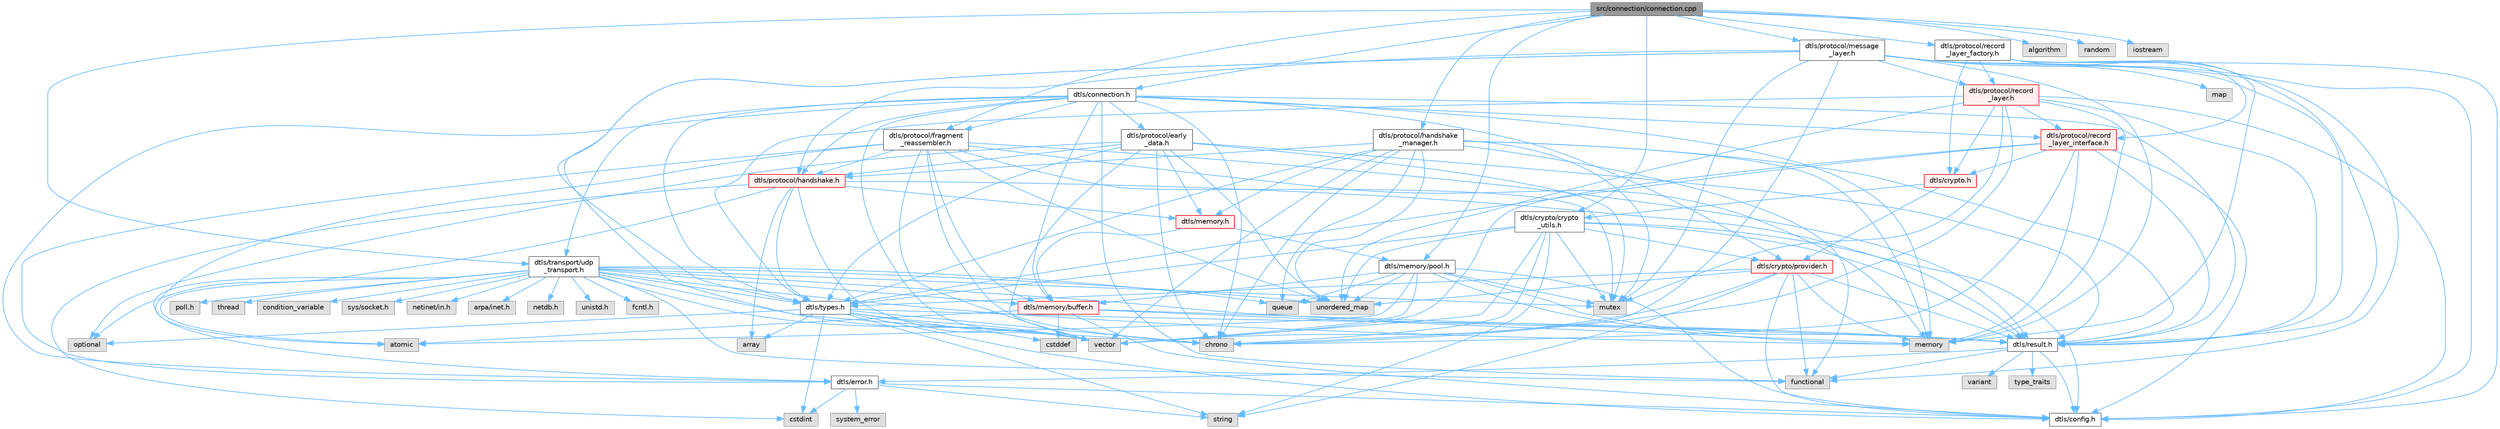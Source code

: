 digraph "src/connection/connection.cpp"
{
 // LATEX_PDF_SIZE
  bgcolor="transparent";
  edge [fontname=Helvetica,fontsize=10,labelfontname=Helvetica,labelfontsize=10];
  node [fontname=Helvetica,fontsize=10,shape=box,height=0.2,width=0.4];
  Node1 [id="Node000001",label="src/connection/connection.cpp",height=0.2,width=0.4,color="gray40", fillcolor="grey60", style="filled", fontcolor="black",tooltip=" "];
  Node1 -> Node2 [id="edge1_Node000001_Node000002",color="steelblue1",style="solid",tooltip=" "];
  Node2 [id="Node000002",label="dtls/connection.h",height=0.2,width=0.4,color="grey40", fillcolor="white", style="filled",URL="$connection_8h.html",tooltip="DTLS v1.3 Connection Management API."];
  Node2 -> Node3 [id="edge2_Node000002_Node000003",color="steelblue1",style="solid",tooltip=" "];
  Node3 [id="Node000003",label="dtls/error.h",height=0.2,width=0.4,color="grey40", fillcolor="white", style="filled",URL="$error_8h.html",tooltip=" "];
  Node3 -> Node4 [id="edge3_Node000003_Node000004",color="steelblue1",style="solid",tooltip=" "];
  Node4 [id="Node000004",label="dtls/config.h",height=0.2,width=0.4,color="grey40", fillcolor="white", style="filled",URL="$config_8h.html",tooltip=" "];
  Node3 -> Node5 [id="edge4_Node000003_Node000005",color="steelblue1",style="solid",tooltip=" "];
  Node5 [id="Node000005",label="system_error",height=0.2,width=0.4,color="grey60", fillcolor="#E0E0E0", style="filled",tooltip=" "];
  Node3 -> Node6 [id="edge5_Node000003_Node000006",color="steelblue1",style="solid",tooltip=" "];
  Node6 [id="Node000006",label="string",height=0.2,width=0.4,color="grey60", fillcolor="#E0E0E0", style="filled",tooltip=" "];
  Node3 -> Node7 [id="edge6_Node000003_Node000007",color="steelblue1",style="solid",tooltip=" "];
  Node7 [id="Node000007",label="cstdint",height=0.2,width=0.4,color="grey60", fillcolor="#E0E0E0", style="filled",tooltip=" "];
  Node2 -> Node8 [id="edge7_Node000002_Node000008",color="steelblue1",style="solid",tooltip=" "];
  Node8 [id="Node000008",label="dtls/result.h",height=0.2,width=0.4,color="grey40", fillcolor="white", style="filled",URL="$result_8h.html",tooltip=" "];
  Node8 -> Node4 [id="edge8_Node000008_Node000004",color="steelblue1",style="solid",tooltip=" "];
  Node8 -> Node3 [id="edge9_Node000008_Node000003",color="steelblue1",style="solid",tooltip=" "];
  Node8 -> Node9 [id="edge10_Node000008_Node000009",color="steelblue1",style="solid",tooltip=" "];
  Node9 [id="Node000009",label="variant",height=0.2,width=0.4,color="grey60", fillcolor="#E0E0E0", style="filled",tooltip=" "];
  Node8 -> Node10 [id="edge11_Node000008_Node000010",color="steelblue1",style="solid",tooltip=" "];
  Node10 [id="Node000010",label="functional",height=0.2,width=0.4,color="grey60", fillcolor="#E0E0E0", style="filled",tooltip=" "];
  Node8 -> Node11 [id="edge12_Node000008_Node000011",color="steelblue1",style="solid",tooltip=" "];
  Node11 [id="Node000011",label="type_traits",height=0.2,width=0.4,color="grey60", fillcolor="#E0E0E0", style="filled",tooltip=" "];
  Node2 -> Node12 [id="edge13_Node000002_Node000012",color="steelblue1",style="solid",tooltip=" "];
  Node12 [id="Node000012",label="dtls/types.h",height=0.2,width=0.4,color="grey40", fillcolor="white", style="filled",URL="$types_8h.html",tooltip="Core DTLS v1.3 Protocol Types and Constants."];
  Node12 -> Node4 [id="edge14_Node000012_Node000004",color="steelblue1",style="solid",tooltip=" "];
  Node12 -> Node8 [id="edge15_Node000012_Node000008",color="steelblue1",style="solid",tooltip=" "];
  Node12 -> Node7 [id="edge16_Node000012_Node000007",color="steelblue1",style="solid",tooltip=" "];
  Node12 -> Node13 [id="edge17_Node000012_Node000013",color="steelblue1",style="solid",tooltip=" "];
  Node13 [id="Node000013",label="cstddef",height=0.2,width=0.4,color="grey60", fillcolor="#E0E0E0", style="filled",tooltip=" "];
  Node12 -> Node14 [id="edge18_Node000012_Node000014",color="steelblue1",style="solid",tooltip=" "];
  Node14 [id="Node000014",label="array",height=0.2,width=0.4,color="grey60", fillcolor="#E0E0E0", style="filled",tooltip=" "];
  Node12 -> Node15 [id="edge19_Node000012_Node000015",color="steelblue1",style="solid",tooltip=" "];
  Node15 [id="Node000015",label="vector",height=0.2,width=0.4,color="grey60", fillcolor="#E0E0E0", style="filled",tooltip=" "];
  Node12 -> Node6 [id="edge20_Node000012_Node000006",color="steelblue1",style="solid",tooltip=" "];
  Node12 -> Node16 [id="edge21_Node000012_Node000016",color="steelblue1",style="solid",tooltip=" "];
  Node16 [id="Node000016",label="chrono",height=0.2,width=0.4,color="grey60", fillcolor="#E0E0E0", style="filled",tooltip=" "];
  Node12 -> Node17 [id="edge22_Node000012_Node000017",color="steelblue1",style="solid",tooltip=" "];
  Node17 [id="Node000017",label="optional",height=0.2,width=0.4,color="grey60", fillcolor="#E0E0E0", style="filled",tooltip=" "];
  Node2 -> Node18 [id="edge23_Node000002_Node000018",color="steelblue1",style="solid",tooltip=" "];
  Node18 [id="Node000018",label="dtls/crypto/provider.h",height=0.2,width=0.4,color="red", fillcolor="#FFF0F0", style="filled",URL="$provider_8h.html",tooltip="DTLS v1.3 Cryptographic Provider Interface."];
  Node18 -> Node4 [id="edge24_Node000018_Node000004",color="steelblue1",style="solid",tooltip=" "];
  Node18 -> Node12 [id="edge25_Node000018_Node000012",color="steelblue1",style="solid",tooltip=" "];
  Node18 -> Node8 [id="edge26_Node000018_Node000008",color="steelblue1",style="solid",tooltip=" "];
  Node18 -> Node19 [id="edge27_Node000018_Node000019",color="steelblue1",style="solid",tooltip=" "];
  Node19 [id="Node000019",label="memory",height=0.2,width=0.4,color="grey60", fillcolor="#E0E0E0", style="filled",tooltip=" "];
  Node18 -> Node15 [id="edge28_Node000018_Node000015",color="steelblue1",style="solid",tooltip=" "];
  Node18 -> Node6 [id="edge29_Node000018_Node000006",color="steelblue1",style="solid",tooltip=" "];
  Node18 -> Node10 [id="edge30_Node000018_Node000010",color="steelblue1",style="solid",tooltip=" "];
  Node18 -> Node21 [id="edge31_Node000018_Node000021",color="steelblue1",style="solid",tooltip=" "];
  Node21 [id="Node000021",label="unordered_map",height=0.2,width=0.4,color="grey60", fillcolor="#E0E0E0", style="filled",tooltip=" "];
  Node2 -> Node22 [id="edge32_Node000002_Node000022",color="steelblue1",style="solid",tooltip=" "];
  Node22 [id="Node000022",label="dtls/protocol/record\l_layer_interface.h",height=0.2,width=0.4,color="red", fillcolor="#FFF0F0", style="filled",URL="$record__layer__interface_8h.html",tooltip=" "];
  Node22 -> Node4 [id="edge33_Node000022_Node000004",color="steelblue1",style="solid",tooltip=" "];
  Node22 -> Node12 [id="edge34_Node000022_Node000012",color="steelblue1",style="solid",tooltip=" "];
  Node22 -> Node8 [id="edge35_Node000022_Node000008",color="steelblue1",style="solid",tooltip=" "];
  Node22 -> Node34 [id="edge36_Node000022_Node000034",color="steelblue1",style="solid",tooltip=" "];
  Node34 [id="Node000034",label="dtls/crypto.h",height=0.2,width=0.4,color="red", fillcolor="#FFF0F0", style="filled",URL="$crypto_8h.html",tooltip=" "];
  Node34 -> Node18 [id="edge37_Node000034_Node000018",color="steelblue1",style="solid",tooltip=" "];
  Node34 -> Node37 [id="edge38_Node000034_Node000037",color="steelblue1",style="solid",tooltip=" "];
  Node37 [id="Node000037",label="dtls/crypto/crypto\l_utils.h",height=0.2,width=0.4,color="grey40", fillcolor="white", style="filled",URL="$crypto__utils_8h.html",tooltip=" "];
  Node37 -> Node4 [id="edge39_Node000037_Node000004",color="steelblue1",style="solid",tooltip=" "];
  Node37 -> Node12 [id="edge40_Node000037_Node000012",color="steelblue1",style="solid",tooltip=" "];
  Node37 -> Node8 [id="edge41_Node000037_Node000008",color="steelblue1",style="solid",tooltip=" "];
  Node37 -> Node18 [id="edge42_Node000037_Node000018",color="steelblue1",style="solid",tooltip=" "];
  Node37 -> Node15 [id="edge43_Node000037_Node000015",color="steelblue1",style="solid",tooltip=" "];
  Node37 -> Node6 [id="edge44_Node000037_Node000006",color="steelblue1",style="solid",tooltip=" "];
  Node37 -> Node16 [id="edge45_Node000037_Node000016",color="steelblue1",style="solid",tooltip=" "];
  Node37 -> Node30 [id="edge46_Node000037_Node000030",color="steelblue1",style="solid",tooltip=" "];
  Node30 [id="Node000030",label="mutex",height=0.2,width=0.4,color="grey60", fillcolor="#E0E0E0", style="filled",tooltip=" "];
  Node37 -> Node21 [id="edge47_Node000037_Node000021",color="steelblue1",style="solid",tooltip=" "];
  Node22 -> Node19 [id="edge48_Node000022_Node000019",color="steelblue1",style="solid",tooltip=" "];
  Node22 -> Node15 [id="edge49_Node000022_Node000015",color="steelblue1",style="solid",tooltip=" "];
  Node22 -> Node16 [id="edge50_Node000022_Node000016",color="steelblue1",style="solid",tooltip=" "];
  Node2 -> Node41 [id="edge51_Node000002_Node000041",color="steelblue1",style="solid",tooltip=" "];
  Node41 [id="Node000041",label="dtls/protocol/handshake.h",height=0.2,width=0.4,color="red", fillcolor="#FFF0F0", style="filled",URL="$handshake_8h.html",tooltip=" "];
  Node41 -> Node12 [id="edge52_Node000041_Node000012",color="steelblue1",style="solid",tooltip=" "];
  Node41 -> Node8 [id="edge53_Node000041_Node000008",color="steelblue1",style="solid",tooltip=" "];
  Node41 -> Node24 [id="edge54_Node000041_Node000024",color="steelblue1",style="solid",tooltip=" "];
  Node24 [id="Node000024",label="dtls/memory.h",height=0.2,width=0.4,color="red", fillcolor="#FFF0F0", style="filled",URL="$memory_8h.html",tooltip=" "];
  Node24 -> Node25 [id="edge55_Node000024_Node000025",color="steelblue1",style="solid",tooltip=" "];
  Node25 [id="Node000025",label="dtls/memory/buffer.h",height=0.2,width=0.4,color="red", fillcolor="#FFF0F0", style="filled",URL="$buffer_8h.html",tooltip=" "];
  Node25 -> Node4 [id="edge56_Node000025_Node000004",color="steelblue1",style="solid",tooltip=" "];
  Node25 -> Node8 [id="edge57_Node000025_Node000008",color="steelblue1",style="solid",tooltip=" "];
  Node25 -> Node19 [id="edge58_Node000025_Node000019",color="steelblue1",style="solid",tooltip=" "];
  Node25 -> Node13 [id="edge59_Node000025_Node000013",color="steelblue1",style="solid",tooltip=" "];
  Node25 -> Node27 [id="edge60_Node000025_Node000027",color="steelblue1",style="solid",tooltip=" "];
  Node27 [id="Node000027",label="atomic",height=0.2,width=0.4,color="grey60", fillcolor="#E0E0E0", style="filled",tooltip=" "];
  Node24 -> Node28 [id="edge61_Node000024_Node000028",color="steelblue1",style="solid",tooltip=" "];
  Node28 [id="Node000028",label="dtls/memory/pool.h",height=0.2,width=0.4,color="grey40", fillcolor="white", style="filled",URL="$pool_8h.html",tooltip=" "];
  Node28 -> Node4 [id="edge62_Node000028_Node000004",color="steelblue1",style="solid",tooltip=" "];
  Node28 -> Node8 [id="edge63_Node000028_Node000008",color="steelblue1",style="solid",tooltip=" "];
  Node28 -> Node25 [id="edge64_Node000028_Node000025",color="steelblue1",style="solid",tooltip=" "];
  Node28 -> Node19 [id="edge65_Node000028_Node000019",color="steelblue1",style="solid",tooltip=" "];
  Node28 -> Node29 [id="edge66_Node000028_Node000029",color="steelblue1",style="solid",tooltip=" "];
  Node29 [id="Node000029",label="queue",height=0.2,width=0.4,color="grey60", fillcolor="#E0E0E0", style="filled",tooltip=" "];
  Node28 -> Node30 [id="edge67_Node000028_Node000030",color="steelblue1",style="solid",tooltip=" "];
  Node28 -> Node27 [id="edge68_Node000028_Node000027",color="steelblue1",style="solid",tooltip=" "];
  Node28 -> Node15 [id="edge69_Node000028_Node000015",color="steelblue1",style="solid",tooltip=" "];
  Node28 -> Node21 [id="edge70_Node000028_Node000021",color="steelblue1",style="solid",tooltip=" "];
  Node41 -> Node7 [id="edge71_Node000041_Node000007",color="steelblue1",style="solid",tooltip=" "];
  Node41 -> Node15 [id="edge72_Node000041_Node000015",color="steelblue1",style="solid",tooltip=" "];
  Node41 -> Node14 [id="edge73_Node000041_Node000014",color="steelblue1",style="solid",tooltip=" "];
  Node41 -> Node17 [id="edge74_Node000041_Node000017",color="steelblue1",style="solid",tooltip=" "];
  Node2 -> Node42 [id="edge75_Node000002_Node000042",color="steelblue1",style="solid",tooltip=" "];
  Node42 [id="Node000042",label="dtls/protocol/early\l_data.h",height=0.2,width=0.4,color="grey40", fillcolor="white", style="filled",URL="$early__data_8h.html",tooltip=" "];
  Node42 -> Node12 [id="edge76_Node000042_Node000012",color="steelblue1",style="solid",tooltip=" "];
  Node42 -> Node8 [id="edge77_Node000042_Node000008",color="steelblue1",style="solid",tooltip=" "];
  Node42 -> Node24 [id="edge78_Node000042_Node000024",color="steelblue1",style="solid",tooltip=" "];
  Node42 -> Node41 [id="edge79_Node000042_Node000041",color="steelblue1",style="solid",tooltip=" "];
  Node42 -> Node16 [id="edge80_Node000042_Node000016",color="steelblue1",style="solid",tooltip=" "];
  Node42 -> Node15 [id="edge81_Node000042_Node000015",color="steelblue1",style="solid",tooltip=" "];
  Node42 -> Node21 [id="edge82_Node000042_Node000021",color="steelblue1",style="solid",tooltip=" "];
  Node42 -> Node30 [id="edge83_Node000042_Node000030",color="steelblue1",style="solid",tooltip=" "];
  Node42 -> Node17 [id="edge84_Node000042_Node000017",color="steelblue1",style="solid",tooltip=" "];
  Node2 -> Node43 [id="edge85_Node000002_Node000043",color="steelblue1",style="solid",tooltip=" "];
  Node43 [id="Node000043",label="dtls/protocol/fragment\l_reassembler.h",height=0.2,width=0.4,color="grey40", fillcolor="white", style="filled",URL="$fragment__reassembler_8h.html",tooltip=" "];
  Node43 -> Node3 [id="edge86_Node000043_Node000003",color="steelblue1",style="solid",tooltip=" "];
  Node43 -> Node8 [id="edge87_Node000043_Node000008",color="steelblue1",style="solid",tooltip=" "];
  Node43 -> Node25 [id="edge88_Node000043_Node000025",color="steelblue1",style="solid",tooltip=" "];
  Node43 -> Node41 [id="edge89_Node000043_Node000041",color="steelblue1",style="solid",tooltip=" "];
  Node43 -> Node19 [id="edge90_Node000043_Node000019",color="steelblue1",style="solid",tooltip=" "];
  Node43 -> Node21 [id="edge91_Node000043_Node000021",color="steelblue1",style="solid",tooltip=" "];
  Node43 -> Node16 [id="edge92_Node000043_Node000016",color="steelblue1",style="solid",tooltip=" "];
  Node43 -> Node30 [id="edge93_Node000043_Node000030",color="steelblue1",style="solid",tooltip=" "];
  Node43 -> Node27 [id="edge94_Node000043_Node000027",color="steelblue1",style="solid",tooltip=" "];
  Node43 -> Node15 [id="edge95_Node000043_Node000015",color="steelblue1",style="solid",tooltip=" "];
  Node2 -> Node25 [id="edge96_Node000002_Node000025",color="steelblue1",style="solid",tooltip=" "];
  Node2 -> Node44 [id="edge97_Node000002_Node000044",color="steelblue1",style="solid",tooltip=" "];
  Node44 [id="Node000044",label="dtls/transport/udp\l_transport.h",height=0.2,width=0.4,color="grey40", fillcolor="white", style="filled",URL="$udp__transport_8h.html",tooltip=" "];
  Node44 -> Node3 [id="edge98_Node000044_Node000003",color="steelblue1",style="solid",tooltip=" "];
  Node44 -> Node8 [id="edge99_Node000044_Node000008",color="steelblue1",style="solid",tooltip=" "];
  Node44 -> Node12 [id="edge100_Node000044_Node000012",color="steelblue1",style="solid",tooltip=" "];
  Node44 -> Node25 [id="edge101_Node000044_Node000025",color="steelblue1",style="solid",tooltip=" "];
  Node44 -> Node19 [id="edge102_Node000044_Node000019",color="steelblue1",style="solid",tooltip=" "];
  Node44 -> Node10 [id="edge103_Node000044_Node000010",color="steelblue1",style="solid",tooltip=" "];
  Node44 -> Node32 [id="edge104_Node000044_Node000032",color="steelblue1",style="solid",tooltip=" "];
  Node32 [id="Node000032",label="thread",height=0.2,width=0.4,color="grey60", fillcolor="#E0E0E0", style="filled",tooltip=" "];
  Node44 -> Node27 [id="edge105_Node000044_Node000027",color="steelblue1",style="solid",tooltip=" "];
  Node44 -> Node16 [id="edge106_Node000044_Node000016",color="steelblue1",style="solid",tooltip=" "];
  Node44 -> Node15 [id="edge107_Node000044_Node000015",color="steelblue1",style="solid",tooltip=" "];
  Node44 -> Node21 [id="edge108_Node000044_Node000021",color="steelblue1",style="solid",tooltip=" "];
  Node44 -> Node29 [id="edge109_Node000044_Node000029",color="steelblue1",style="solid",tooltip=" "];
  Node44 -> Node30 [id="edge110_Node000044_Node000030",color="steelblue1",style="solid",tooltip=" "];
  Node44 -> Node45 [id="edge111_Node000044_Node000045",color="steelblue1",style="solid",tooltip=" "];
  Node45 [id="Node000045",label="condition_variable",height=0.2,width=0.4,color="grey60", fillcolor="#E0E0E0", style="filled",tooltip=" "];
  Node44 -> Node46 [id="edge112_Node000044_Node000046",color="steelblue1",style="solid",tooltip=" "];
  Node46 [id="Node000046",label="sys/socket.h",height=0.2,width=0.4,color="grey60", fillcolor="#E0E0E0", style="filled",tooltip=" "];
  Node44 -> Node47 [id="edge113_Node000044_Node000047",color="steelblue1",style="solid",tooltip=" "];
  Node47 [id="Node000047",label="netinet/in.h",height=0.2,width=0.4,color="grey60", fillcolor="#E0E0E0", style="filled",tooltip=" "];
  Node44 -> Node48 [id="edge114_Node000044_Node000048",color="steelblue1",style="solid",tooltip=" "];
  Node48 [id="Node000048",label="arpa/inet.h",height=0.2,width=0.4,color="grey60", fillcolor="#E0E0E0", style="filled",tooltip=" "];
  Node44 -> Node49 [id="edge115_Node000044_Node000049",color="steelblue1",style="solid",tooltip=" "];
  Node49 [id="Node000049",label="netdb.h",height=0.2,width=0.4,color="grey60", fillcolor="#E0E0E0", style="filled",tooltip=" "];
  Node44 -> Node50 [id="edge116_Node000044_Node000050",color="steelblue1",style="solid",tooltip=" "];
  Node50 [id="Node000050",label="unistd.h",height=0.2,width=0.4,color="grey60", fillcolor="#E0E0E0", style="filled",tooltip=" "];
  Node44 -> Node51 [id="edge117_Node000044_Node000051",color="steelblue1",style="solid",tooltip=" "];
  Node51 [id="Node000051",label="fcntl.h",height=0.2,width=0.4,color="grey60", fillcolor="#E0E0E0", style="filled",tooltip=" "];
  Node44 -> Node52 [id="edge118_Node000044_Node000052",color="steelblue1",style="solid",tooltip=" "];
  Node52 [id="Node000052",label="poll.h",height=0.2,width=0.4,color="grey60", fillcolor="#E0E0E0", style="filled",tooltip=" "];
  Node2 -> Node19 [id="edge119_Node000002_Node000019",color="steelblue1",style="solid",tooltip=" "];
  Node2 -> Node10 [id="edge120_Node000002_Node000010",color="steelblue1",style="solid",tooltip=" "];
  Node2 -> Node16 [id="edge121_Node000002_Node000016",color="steelblue1",style="solid",tooltip=" "];
  Node2 -> Node15 [id="edge122_Node000002_Node000015",color="steelblue1",style="solid",tooltip=" "];
  Node1 -> Node53 [id="edge123_Node000001_Node000053",color="steelblue1",style="solid",tooltip=" "];
  Node53 [id="Node000053",label="dtls/protocol/message\l_layer.h",height=0.2,width=0.4,color="grey40", fillcolor="white", style="filled",URL="$message__layer_8h.html",tooltip=" "];
  Node53 -> Node4 [id="edge124_Node000053_Node000004",color="steelblue1",style="solid",tooltip=" "];
  Node53 -> Node12 [id="edge125_Node000053_Node000012",color="steelblue1",style="solid",tooltip=" "];
  Node53 -> Node8 [id="edge126_Node000053_Node000008",color="steelblue1",style="solid",tooltip=" "];
  Node53 -> Node41 [id="edge127_Node000053_Node000041",color="steelblue1",style="solid",tooltip=" "];
  Node53 -> Node54 [id="edge128_Node000053_Node000054",color="steelblue1",style="solid",tooltip=" "];
  Node54 [id="Node000054",label="dtls/protocol/record\l_layer.h",height=0.2,width=0.4,color="red", fillcolor="#FFF0F0", style="filled",URL="$record__layer_8h.html",tooltip=" "];
  Node54 -> Node4 [id="edge129_Node000054_Node000004",color="steelblue1",style="solid",tooltip=" "];
  Node54 -> Node12 [id="edge130_Node000054_Node000012",color="steelblue1",style="solid",tooltip=" "];
  Node54 -> Node8 [id="edge131_Node000054_Node000008",color="steelblue1",style="solid",tooltip=" "];
  Node54 -> Node22 [id="edge132_Node000054_Node000022",color="steelblue1",style="solid",tooltip=" "];
  Node54 -> Node34 [id="edge133_Node000054_Node000034",color="steelblue1",style="solid",tooltip=" "];
  Node54 -> Node19 [id="edge134_Node000054_Node000019",color="steelblue1",style="solid",tooltip=" "];
  Node54 -> Node30 [id="edge135_Node000054_Node000030",color="steelblue1",style="solid",tooltip=" "];
  Node54 -> Node21 [id="edge136_Node000054_Node000021",color="steelblue1",style="solid",tooltip=" "];
  Node54 -> Node16 [id="edge137_Node000054_Node000016",color="steelblue1",style="solid",tooltip=" "];
  Node53 -> Node19 [id="edge138_Node000053_Node000019",color="steelblue1",style="solid",tooltip=" "];
  Node53 -> Node15 [id="edge139_Node000053_Node000015",color="steelblue1",style="solid",tooltip=" "];
  Node53 -> Node56 [id="edge140_Node000053_Node000056",color="steelblue1",style="solid",tooltip=" "];
  Node56 [id="Node000056",label="map",height=0.2,width=0.4,color="grey60", fillcolor="#E0E0E0", style="filled",tooltip=" "];
  Node53 -> Node30 [id="edge141_Node000053_Node000030",color="steelblue1",style="solid",tooltip=" "];
  Node53 -> Node16 [id="edge142_Node000053_Node000016",color="steelblue1",style="solid",tooltip=" "];
  Node53 -> Node10 [id="edge143_Node000053_Node000010",color="steelblue1",style="solid",tooltip=" "];
  Node1 -> Node57 [id="edge144_Node000001_Node000057",color="steelblue1",style="solid",tooltip=" "];
  Node57 [id="Node000057",label="dtls/protocol/handshake\l_manager.h",height=0.2,width=0.4,color="grey40", fillcolor="white", style="filled",URL="$handshake__manager_8h.html",tooltip=" "];
  Node57 -> Node12 [id="edge145_Node000057_Node000012",color="steelblue1",style="solid",tooltip=" "];
  Node57 -> Node8 [id="edge146_Node000057_Node000008",color="steelblue1",style="solid",tooltip=" "];
  Node57 -> Node41 [id="edge147_Node000057_Node000041",color="steelblue1",style="solid",tooltip=" "];
  Node57 -> Node24 [id="edge148_Node000057_Node000024",color="steelblue1",style="solid",tooltip=" "];
  Node57 -> Node19 [id="edge149_Node000057_Node000019",color="steelblue1",style="solid",tooltip=" "];
  Node57 -> Node10 [id="edge150_Node000057_Node000010",color="steelblue1",style="solid",tooltip=" "];
  Node57 -> Node16 [id="edge151_Node000057_Node000016",color="steelblue1",style="solid",tooltip=" "];
  Node57 -> Node21 [id="edge152_Node000057_Node000021",color="steelblue1",style="solid",tooltip=" "];
  Node57 -> Node15 [id="edge153_Node000057_Node000015",color="steelblue1",style="solid",tooltip=" "];
  Node57 -> Node29 [id="edge154_Node000057_Node000029",color="steelblue1",style="solid",tooltip=" "];
  Node57 -> Node30 [id="edge155_Node000057_Node000030",color="steelblue1",style="solid",tooltip=" "];
  Node1 -> Node43 [id="edge156_Node000001_Node000043",color="steelblue1",style="solid",tooltip=" "];
  Node1 -> Node58 [id="edge157_Node000001_Node000058",color="steelblue1",style="solid",tooltip=" "];
  Node58 [id="Node000058",label="dtls/protocol/record\l_layer_factory.h",height=0.2,width=0.4,color="grey40", fillcolor="white", style="filled",URL="$record__layer__factory_8h.html",tooltip=" "];
  Node58 -> Node4 [id="edge158_Node000058_Node000004",color="steelblue1",style="solid",tooltip=" "];
  Node58 -> Node8 [id="edge159_Node000058_Node000008",color="steelblue1",style="solid",tooltip=" "];
  Node58 -> Node22 [id="edge160_Node000058_Node000022",color="steelblue1",style="solid",tooltip=" "];
  Node58 -> Node54 [id="edge161_Node000058_Node000054",color="steelblue1",style="solid",tooltip=" "];
  Node58 -> Node34 [id="edge162_Node000058_Node000034",color="steelblue1",style="solid",tooltip=" "];
  Node58 -> Node19 [id="edge163_Node000058_Node000019",color="steelblue1",style="solid",tooltip=" "];
  Node1 -> Node37 [id="edge164_Node000001_Node000037",color="steelblue1",style="solid",tooltip=" "];
  Node1 -> Node28 [id="edge165_Node000001_Node000028",color="steelblue1",style="solid",tooltip=" "];
  Node1 -> Node44 [id="edge166_Node000001_Node000044",color="steelblue1",style="solid",tooltip=" "];
  Node1 -> Node59 [id="edge167_Node000001_Node000059",color="steelblue1",style="solid",tooltip=" "];
  Node59 [id="Node000059",label="algorithm",height=0.2,width=0.4,color="grey60", fillcolor="#E0E0E0", style="filled",tooltip=" "];
  Node1 -> Node60 [id="edge168_Node000001_Node000060",color="steelblue1",style="solid",tooltip=" "];
  Node60 [id="Node000060",label="random",height=0.2,width=0.4,color="grey60", fillcolor="#E0E0E0", style="filled",tooltip=" "];
  Node1 -> Node61 [id="edge169_Node000001_Node000061",color="steelblue1",style="solid",tooltip=" "];
  Node61 [id="Node000061",label="iostream",height=0.2,width=0.4,color="grey60", fillcolor="#E0E0E0", style="filled",tooltip=" "];
}
